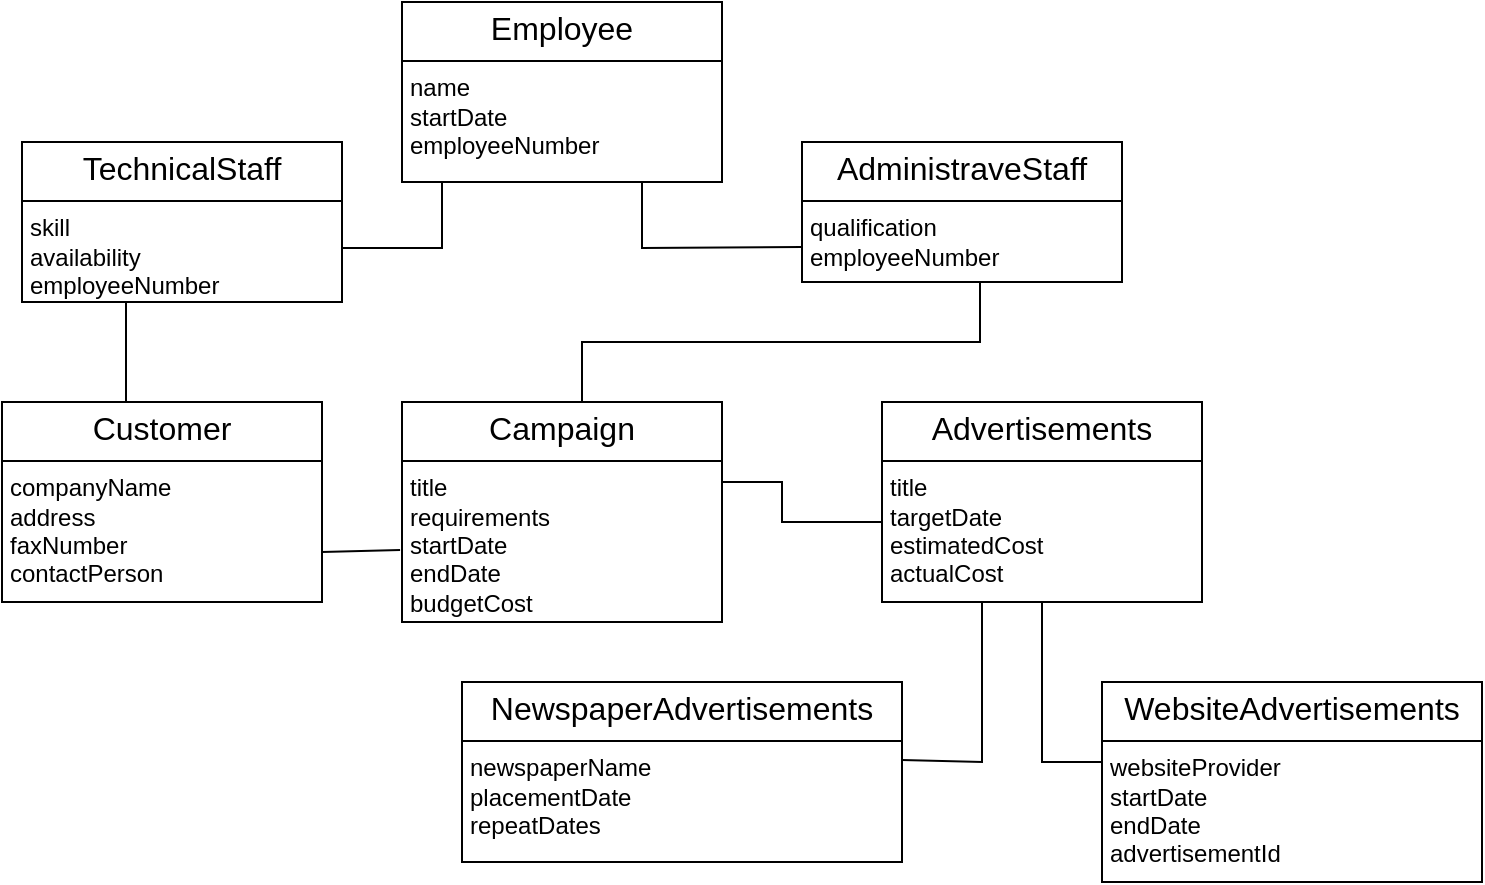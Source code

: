 <mxfile version="27.1.6">
  <diagram name="Page-1" id="-SX3XYkRUBvjnqwR2XxS">
    <mxGraphModel dx="903" dy="459" grid="1" gridSize="10" guides="1" tooltips="1" connect="1" arrows="1" fold="1" page="1" pageScale="1" pageWidth="827" pageHeight="1169" math="0" shadow="0">
      <root>
        <mxCell id="0" />
        <mxCell id="1" parent="0" />
        <mxCell id="cBM9vm6dGrfTXL98NHgH-48" value="&lt;p style=&quot;margin:0px;margin-top:4px;text-align:center;&quot;&gt;&lt;font style=&quot;font-size: 16px;&quot;&gt;AdministraveStaff&lt;/font&gt;&lt;/p&gt;&lt;hr size=&quot;1&quot; style=&quot;border-style:solid;&quot;&gt;&lt;p style=&quot;margin:0px;margin-left:4px;&quot;&gt;qualification&lt;/p&gt;&lt;p style=&quot;margin:0px;margin-left:4px;&quot;&gt;&lt;/p&gt;&lt;p style=&quot;margin:0px;margin-left:4px;&quot;&gt;&lt;span style=&quot;background-color: transparent; color: light-dark(rgb(0, 0, 0), rgb(255, 255, 255));&quot;&gt;employeeNumber&lt;/span&gt;&lt;/p&gt;" style="verticalAlign=top;align=left;overflow=fill;html=1;whiteSpace=wrap;" parent="1" vertex="1">
          <mxGeometry x="430" y="90" width="160" height="70" as="geometry" />
        </mxCell>
        <mxCell id="I9Kc2uYFHGz0Ubst3NCj-1" value="&lt;p style=&quot;margin:0px;margin-top:4px;text-align:center;&quot;&gt;&lt;font style=&quot;font-size: 16px;&quot;&gt;TechnicalStaff&lt;/font&gt;&lt;/p&gt;&lt;hr size=&quot;1&quot; style=&quot;border-style:solid;&quot;&gt;&lt;p style=&quot;margin:0px;margin-left:4px;&quot;&gt;skill&lt;/p&gt;&lt;p style=&quot;margin:0px;margin-left:4px;&quot;&gt;availability&lt;/p&gt;&lt;p style=&quot;margin:0px;margin-left:4px;&quot;&gt;employeeNumber&lt;/p&gt;&lt;hr size=&quot;1&quot; style=&quot;border-style:solid;&quot;&gt;&lt;p style=&quot;margin:0px;margin-left:4px;&quot;&gt;+ method(): Type&lt;/p&gt;" style="verticalAlign=top;align=left;overflow=fill;html=1;whiteSpace=wrap;" parent="1" vertex="1">
          <mxGeometry x="40" y="90" width="160" height="80" as="geometry" />
        </mxCell>
        <mxCell id="I9Kc2uYFHGz0Ubst3NCj-3" value="&lt;p style=&quot;margin:0px;margin-top:4px;text-align:center;&quot;&gt;&lt;font style=&quot;font-size: 16px;&quot;&gt;Employee&lt;/font&gt;&lt;/p&gt;&lt;hr size=&quot;1&quot; style=&quot;border-style:solid;&quot;&gt;&lt;p style=&quot;margin:0px;margin-left:4px;&quot;&gt;&lt;font style=&quot;font-size: 12px;&quot;&gt;name&lt;/font&gt;&lt;/p&gt;&lt;p style=&quot;margin:0px;margin-left:4px;&quot;&gt;&lt;font style=&quot;font-size: 12px;&quot;&gt;startDate&lt;/font&gt;&lt;/p&gt;&lt;p style=&quot;margin:0px;margin-left:4px;&quot;&gt;&lt;font style=&quot;font-size: 12px;&quot;&gt;employeeNumber&lt;/font&gt;&lt;/p&gt;" style="verticalAlign=top;align=left;overflow=fill;html=1;whiteSpace=wrap;" parent="1" vertex="1">
          <mxGeometry x="230" y="20" width="160" height="90" as="geometry" />
        </mxCell>
        <mxCell id="I9Kc2uYFHGz0Ubst3NCj-4" value="&lt;p style=&quot;margin:0px;margin-top:4px;text-align:center;&quot;&gt;&lt;font style=&quot;font-size: 16px;&quot;&gt;Campaign&lt;/font&gt;&lt;/p&gt;&lt;hr size=&quot;1&quot; style=&quot;border-style:solid;&quot;&gt;&lt;p style=&quot;margin:0px;margin-left:4px;&quot;&gt;&lt;span style=&quot;background-color: transparent; color: light-dark(rgb(0, 0, 0), rgb(255, 255, 255));&quot;&gt;title&lt;/span&gt;&lt;/p&gt;&lt;p style=&quot;margin:0px;margin-left:4px;&quot;&gt;requirements&lt;span style=&quot;background-color: transparent; color: light-dark(rgb(0, 0, 0), rgb(255, 255, 255));&quot;&gt;&lt;/span&gt;&lt;/p&gt;&lt;p style=&quot;margin:0px;margin-left:4px;&quot;&gt;startDate&lt;/p&gt;&lt;p style=&quot;margin:0px;margin-left:4px;&quot;&gt;endDate&lt;/p&gt;&lt;p style=&quot;margin:0px;margin-left:4px;&quot;&gt;budgetCost&lt;/p&gt;" style="verticalAlign=top;align=left;overflow=fill;html=1;whiteSpace=wrap;" parent="1" vertex="1">
          <mxGeometry x="230" y="220" width="160" height="110" as="geometry" />
        </mxCell>
        <mxCell id="I9Kc2uYFHGz0Ubst3NCj-6" value="&lt;p style=&quot;margin:0px;margin-top:4px;text-align:center;&quot;&gt;&lt;font style=&quot;font-size: 16px;&quot;&gt;Customer&lt;/font&gt;&lt;/p&gt;&lt;hr size=&quot;1&quot; style=&quot;border-style:solid;&quot;&gt;&lt;p style=&quot;margin:0px;margin-left:4px;&quot;&gt;&lt;span style=&quot;background-color: transparent; color: light-dark(rgb(0, 0, 0), rgb(255, 255, 255));&quot;&gt;companyName&lt;/span&gt;&lt;/p&gt;&lt;p style=&quot;margin:0px;margin-left:4px;&quot;&gt;&lt;span style=&quot;background-color: transparent; color: light-dark(rgb(0, 0, 0), rgb(255, 255, 255));&quot;&gt;address&lt;/span&gt;&lt;/p&gt;&lt;p style=&quot;margin:0px;margin-left:4px;&quot;&gt;&lt;span style=&quot;background-color: transparent; color: light-dark(rgb(0, 0, 0), rgb(255, 255, 255));&quot;&gt;faxNumber&lt;/span&gt;&lt;/p&gt;&lt;p style=&quot;margin:0px;margin-left:4px;&quot;&gt;contactPerson&lt;/p&gt;" style="verticalAlign=top;align=left;overflow=fill;html=1;whiteSpace=wrap;" parent="1" vertex="1">
          <mxGeometry x="30" y="220" width="160" height="100" as="geometry" />
        </mxCell>
        <mxCell id="8UslPl9s7fDLGYygDgVH-1" value="&lt;p style=&quot;margin:0px;margin-top:4px;text-align:center;&quot;&gt;&lt;span style=&quot;background-color: transparent; color: light-dark(rgb(0, 0, 0), rgb(255, 255, 255));&quot;&gt;&lt;font style=&quot;font-size: 16px;&quot;&gt;WebsiteAdvertisements&lt;/font&gt;&lt;/span&gt;&lt;/p&gt;&lt;hr size=&quot;1&quot; style=&quot;border-style:solid;&quot;&gt;&lt;p style=&quot;margin:0px;margin-left:4px;&quot;&gt;websiteProvider&lt;/p&gt;&lt;p style=&quot;margin:0px;margin-left:4px;&quot;&gt;startDate&lt;/p&gt;&lt;p style=&quot;margin:0px;margin-left:4px;&quot;&gt;endDate&lt;/p&gt;&lt;p style=&quot;margin:0px;margin-left:4px;&quot;&gt;advertisementId&lt;/p&gt;" style="verticalAlign=top;align=left;overflow=fill;html=1;whiteSpace=wrap;" vertex="1" parent="1">
          <mxGeometry x="580" y="360" width="190" height="100" as="geometry" />
        </mxCell>
        <mxCell id="8UslPl9s7fDLGYygDgVH-3" value="&lt;p style=&quot;margin:0px;margin-top:4px;text-align:center;&quot;&gt;&lt;font style=&quot;font-size: 16px;&quot;&gt;Advertisements&lt;/font&gt;&lt;/p&gt;&lt;hr size=&quot;1&quot; style=&quot;border-style:solid;&quot;&gt;&lt;p style=&quot;margin:0px;margin-left:4px;&quot;&gt;title&lt;/p&gt;&lt;p style=&quot;margin:0px;margin-left:4px;&quot;&gt;targetDate&lt;/p&gt;&lt;p style=&quot;margin:0px;margin-left:4px;&quot;&gt;estimatedCost&lt;/p&gt;&lt;p style=&quot;margin:0px;margin-left:4px;&quot;&gt;actualCost&lt;/p&gt;" style="verticalAlign=top;align=left;overflow=fill;html=1;whiteSpace=wrap;" vertex="1" parent="1">
          <mxGeometry x="470" y="220" width="160" height="100" as="geometry" />
        </mxCell>
        <mxCell id="8UslPl9s7fDLGYygDgVH-4" value="&lt;p style=&quot;margin:0px;margin-top:4px;text-align:center;&quot;&gt;&lt;font style=&quot;font-size: 16px;&quot;&gt;NewspaperAdvertisements&lt;/font&gt;&lt;/p&gt;&lt;hr size=&quot;1&quot; style=&quot;border-style:solid;&quot;&gt;&lt;p style=&quot;margin:0px;margin-left:4px;&quot;&gt;newspaperName&lt;/p&gt;&lt;p style=&quot;margin:0px;margin-left:4px;&quot;&gt;placementDate&lt;/p&gt;&lt;p style=&quot;margin:0px;margin-left:4px;&quot;&gt;repeatDates&lt;/p&gt;" style="verticalAlign=top;align=left;overflow=fill;html=1;whiteSpace=wrap;" vertex="1" parent="1">
          <mxGeometry x="260" y="360" width="220" height="90" as="geometry" />
        </mxCell>
        <mxCell id="8UslPl9s7fDLGYygDgVH-5" value="" style="endArrow=none;html=1;rounded=0;exitX=0;exitY=0.75;exitDx=0;exitDy=0;" edge="1" parent="1" source="cBM9vm6dGrfTXL98NHgH-48">
          <mxGeometry width="50" height="50" relative="1" as="geometry">
            <mxPoint x="380" y="180" as="sourcePoint" />
            <mxPoint x="350" y="110" as="targetPoint" />
            <Array as="points">
              <mxPoint x="350" y="143" />
            </Array>
          </mxGeometry>
        </mxCell>
        <mxCell id="8UslPl9s7fDLGYygDgVH-6" value="" style="endArrow=none;html=1;rounded=0;" edge="1" parent="1">
          <mxGeometry width="50" height="50" relative="1" as="geometry">
            <mxPoint x="200" y="143" as="sourcePoint" />
            <mxPoint x="250" y="110" as="targetPoint" />
            <Array as="points">
              <mxPoint x="250" y="143" />
            </Array>
          </mxGeometry>
        </mxCell>
        <mxCell id="8UslPl9s7fDLGYygDgVH-7" value="" style="endArrow=none;html=1;rounded=0;" edge="1" parent="1">
          <mxGeometry width="50" height="50" relative="1" as="geometry">
            <mxPoint x="92" y="220" as="sourcePoint" />
            <mxPoint x="92" y="170" as="targetPoint" />
            <Array as="points">
              <mxPoint x="92" y="200" />
            </Array>
          </mxGeometry>
        </mxCell>
        <mxCell id="8UslPl9s7fDLGYygDgVH-8" value="" style="endArrow=none;html=1;rounded=0;" edge="1" parent="1">
          <mxGeometry width="50" height="50" relative="1" as="geometry">
            <mxPoint x="320" y="220" as="sourcePoint" />
            <mxPoint x="519" y="160" as="targetPoint" />
            <Array as="points">
              <mxPoint x="320" y="190" />
              <mxPoint x="519" y="190" />
            </Array>
          </mxGeometry>
        </mxCell>
        <mxCell id="8UslPl9s7fDLGYygDgVH-9" value="" style="endArrow=none;html=1;rounded=0;" edge="1" parent="1">
          <mxGeometry width="50" height="50" relative="1" as="geometry">
            <mxPoint x="480" y="399" as="sourcePoint" />
            <mxPoint x="520" y="320" as="targetPoint" />
            <Array as="points">
              <mxPoint x="520" y="400" />
            </Array>
          </mxGeometry>
        </mxCell>
        <mxCell id="8UslPl9s7fDLGYygDgVH-10" value="" style="endArrow=none;html=1;rounded=0;" edge="1" parent="1">
          <mxGeometry width="50" height="50" relative="1" as="geometry">
            <mxPoint x="580" y="400" as="sourcePoint" />
            <mxPoint x="550" y="320" as="targetPoint" />
            <Array as="points">
              <mxPoint x="550" y="400" />
            </Array>
          </mxGeometry>
        </mxCell>
        <mxCell id="8UslPl9s7fDLGYygDgVH-11" value="" style="endArrow=none;html=1;rounded=0;exitX=1;exitY=0.75;exitDx=0;exitDy=0;entryX=-0.006;entryY=0.673;entryDx=0;entryDy=0;entryPerimeter=0;" edge="1" parent="1" source="I9Kc2uYFHGz0Ubst3NCj-6" target="I9Kc2uYFHGz0Ubst3NCj-4">
          <mxGeometry width="50" height="50" relative="1" as="geometry">
            <mxPoint x="450" y="350" as="sourcePoint" />
            <mxPoint x="500" y="300" as="targetPoint" />
          </mxGeometry>
        </mxCell>
        <mxCell id="8UslPl9s7fDLGYygDgVH-12" value="" style="endArrow=none;html=1;rounded=0;" edge="1" parent="1">
          <mxGeometry width="50" height="50" relative="1" as="geometry">
            <mxPoint x="390" y="260" as="sourcePoint" />
            <mxPoint x="470" y="280" as="targetPoint" />
            <Array as="points">
              <mxPoint x="420" y="260" />
              <mxPoint x="420" y="280" />
            </Array>
          </mxGeometry>
        </mxCell>
      </root>
    </mxGraphModel>
  </diagram>
</mxfile>
